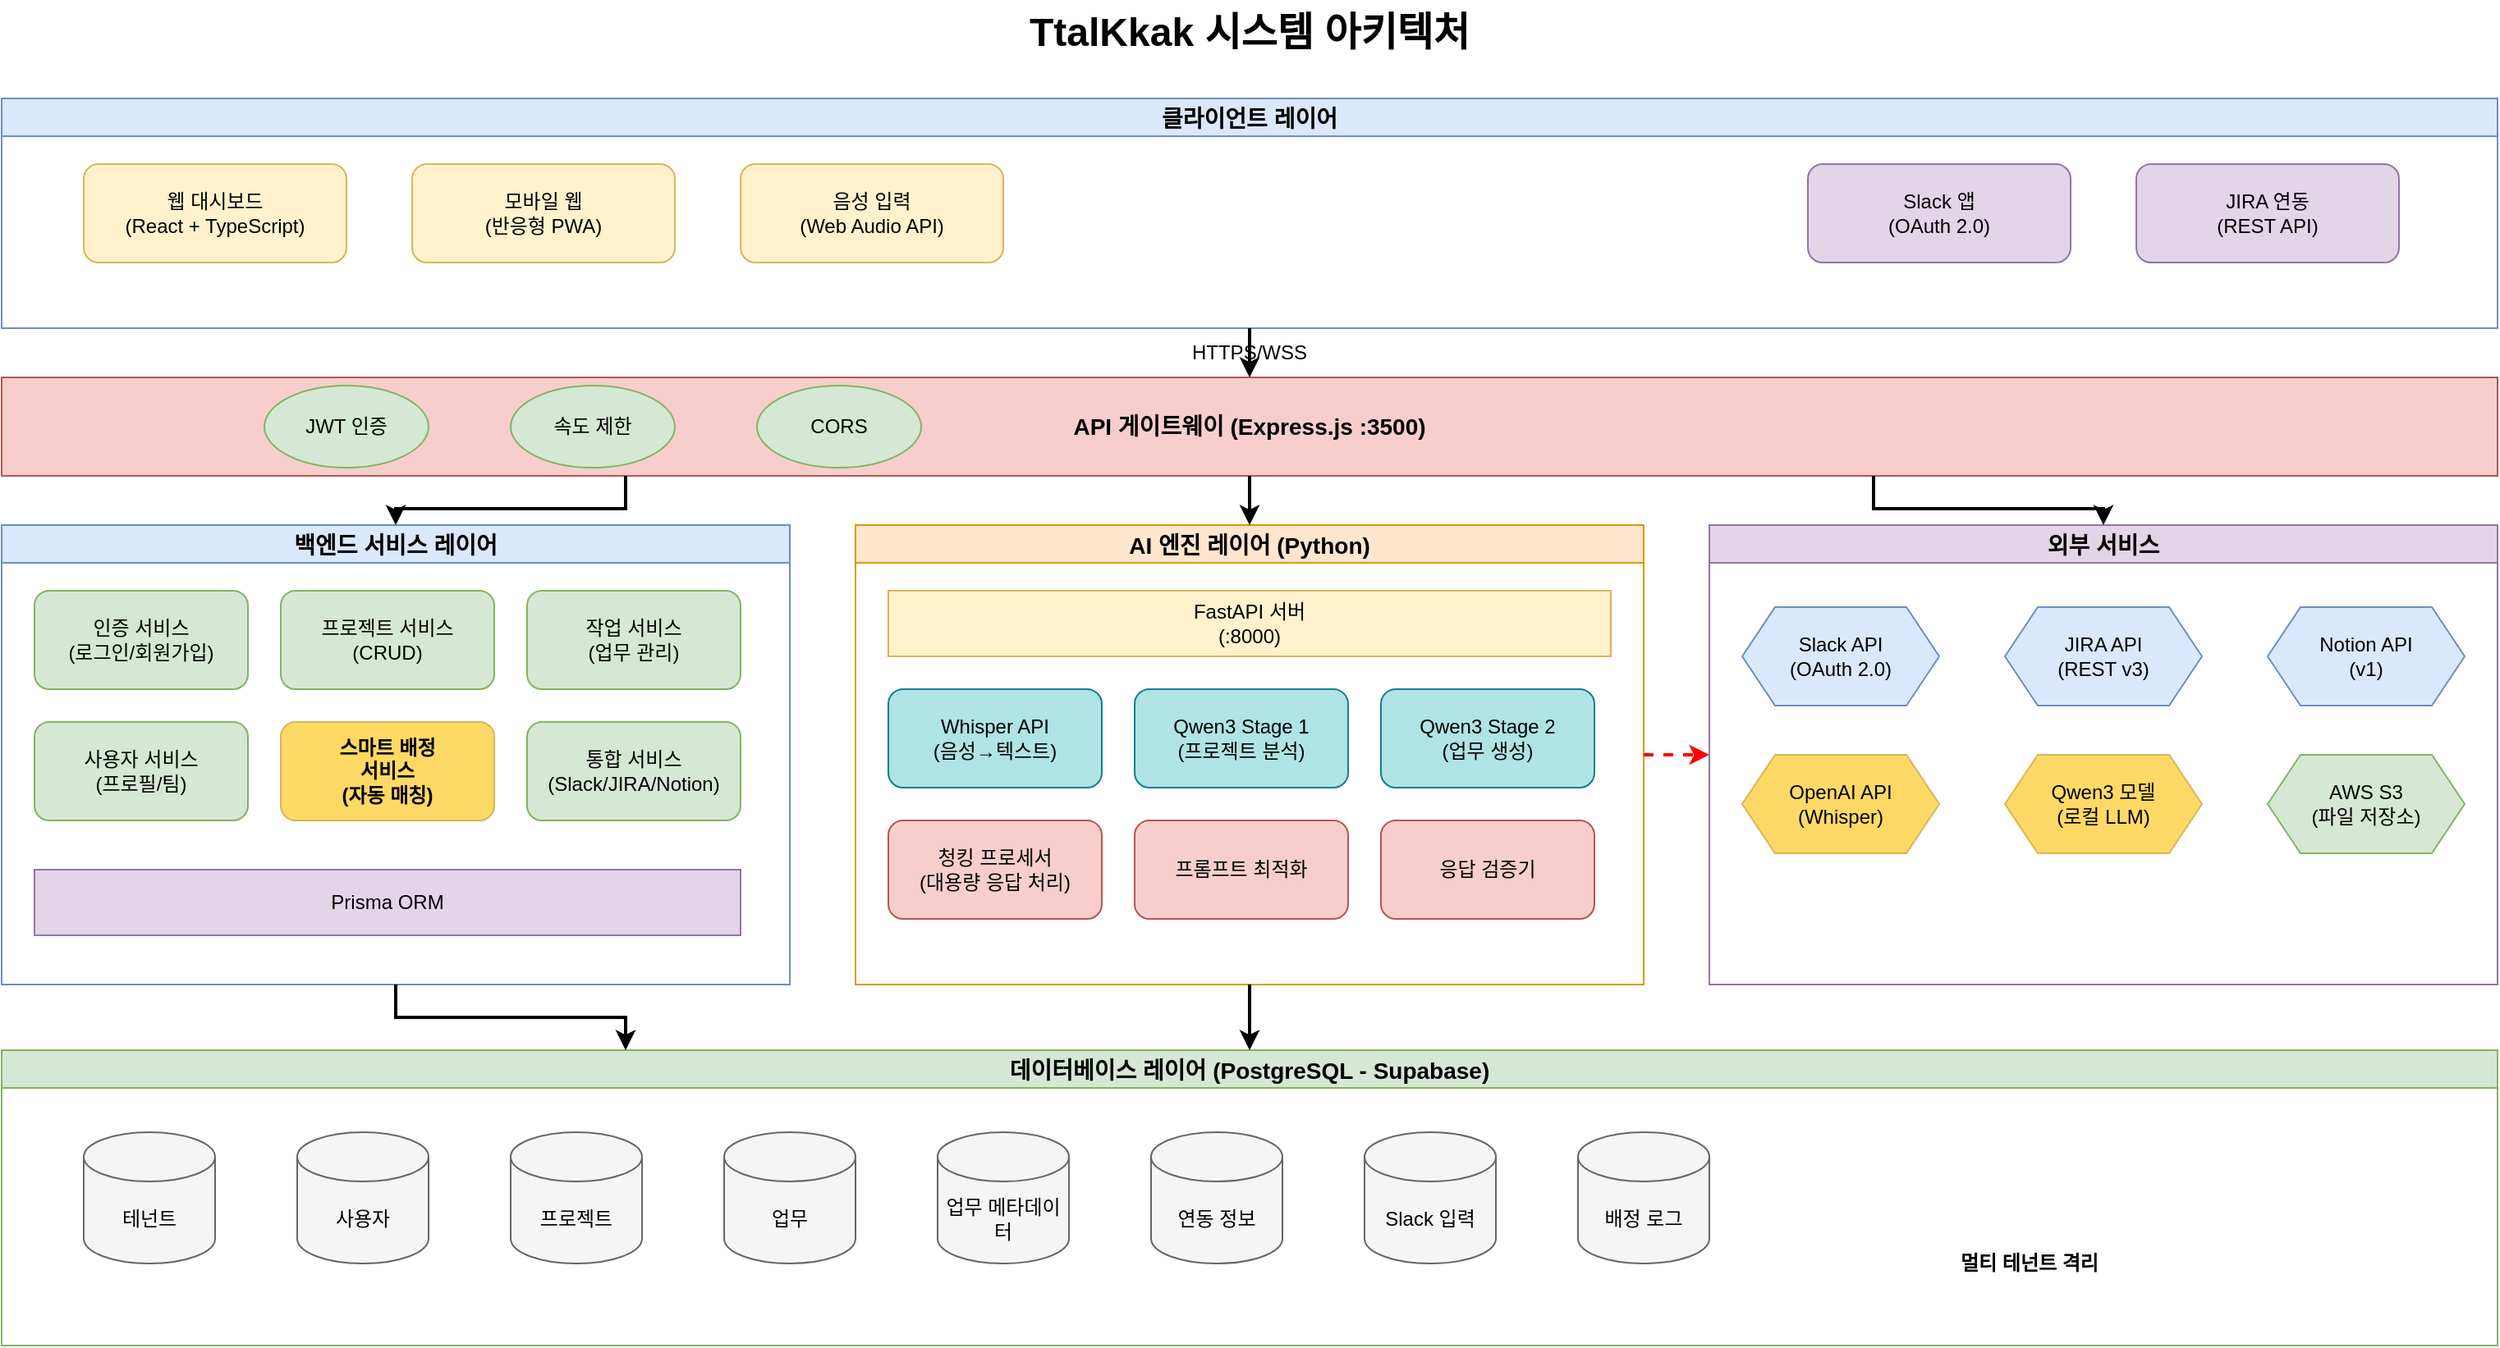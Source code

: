 <?xml version="1.0" encoding="UTF-8"?>
<mxfile version="21.1.2" type="device">
  <diagram name="TtalKkak 시스템 아키텍처" id="system-architecture">
    <mxGraphModel dx="1434" dy="794" grid="1" gridSize="10" guides="1" tooltips="1" connect="1" arrows="1" fold="1" page="1" pageScale="1" pageWidth="1600" pageHeight="900" math="0" shadow="0">
      <root>
        <mxCell id="0" />
        <mxCell id="1" parent="0" />
        
        <!-- Title -->
        <mxCell id="title-1" value="TtalKkak 시스템 아키텍처" style="text;html=1;strokeColor=none;fillColor=none;align=center;verticalAlign=middle;whiteSpace=wrap;rounded=0;fontSize=24;fontStyle=1" vertex="1" parent="1">
          <mxGeometry x="650" y="20" width="300" height="40" as="geometry" />
        </mxCell>
        
        <!-- Client Layer -->
        <mxCell id="client-layer" value="클라이언트 레이어" style="swimlane;fillColor=#dae8fc;strokeColor=#6c8ebf;fontSize=14;fontStyle=1" vertex="1" parent="1">
          <mxGeometry x="40" y="80" width="1520" height="140" as="geometry" />
        </mxCell>
        
        <mxCell id="web-dashboard" value="웹 대시보드&#xa;(React + TypeScript)" style="rounded=1;whiteSpace=wrap;html=1;fillColor=#fff2cc;strokeColor=#d6b656;" vertex="1" parent="client-layer">
          <mxGeometry x="50" y="40" width="160" height="60" as="geometry" />
        </mxCell>
        
        <mxCell id="mobile-web" value="모바일 웹&#xa;(반응형 PWA)" style="rounded=1;whiteSpace=wrap;html=1;fillColor=#fff2cc;strokeColor=#d6b656;" vertex="1" parent="client-layer">
          <mxGeometry x="250" y="40" width="160" height="60" as="geometry" />
        </mxCell>
        
        <mxCell id="voice-input" value="음성 입력&#xa;(Web Audio API)" style="rounded=1;whiteSpace=wrap;html=1;fillColor=#fff2cc;strokeColor=#d6b656;" vertex="1" parent="client-layer">
          <mxGeometry x="450" y="40" width="160" height="60" as="geometry" />
        </mxCell>
        
        <mxCell id="slack-client" value="Slack 앱&#xa;(OAuth 2.0)" style="rounded=1;whiteSpace=wrap;html=1;fillColor=#e1d5e7;strokeColor=#9673a6;" vertex="1" parent="client-layer">
          <mxGeometry x="1100" y="40" width="160" height="60" as="geometry" />
        </mxCell>
        
        <mxCell id="jira-client" value="JIRA 연동&#xa;(REST API)" style="rounded=1;whiteSpace=wrap;html=1;fillColor=#e1d5e7;strokeColor=#9673a6;" vertex="1" parent="client-layer">
          <mxGeometry x="1300" y="40" width="160" height="60" as="geometry" />
        </mxCell>
        
        <!-- API Gateway -->
        <mxCell id="api-gateway" value="API 게이트웨이 (Express.js :3500)" style="rounded=0;whiteSpace=wrap;html=1;fillColor=#f8cecc;strokeColor=#b85450;fontSize=14;fontStyle=1" vertex="1" parent="1">
          <mxGeometry x="40" y="250" width="1520" height="60" as="geometry" />
        </mxCell>
        
        <mxCell id="jwt-auth" value="JWT 인증" style="ellipse;whiteSpace=wrap;html=1;fillColor=#d5e8d4;strokeColor=#82b366;" vertex="1" parent="1">
          <mxGeometry x="200" y="255" width="100" height="50" as="geometry" />
        </mxCell>
        
        <mxCell id="rate-limit" value="속도 제한" style="ellipse;whiteSpace=wrap;html=1;fillColor=#d5e8d4;strokeColor=#82b366;" vertex="1" parent="1">
          <mxGeometry x="350" y="255" width="100" height="50" as="geometry" />
        </mxCell>
        
        <mxCell id="cors" value="CORS" style="ellipse;whiteSpace=wrap;html=1;fillColor=#d5e8d4;strokeColor=#82b366;" vertex="1" parent="1">
          <mxGeometry x="500" y="255" width="100" height="50" as="geometry" />
        </mxCell>
        
        <!-- Backend Services Layer -->
        <mxCell id="backend-layer" value="백엔드 서비스 레이어" style="swimlane;fillColor=#dae8fc;strokeColor=#6c8ebf;fontSize=14;fontStyle=1" vertex="1" parent="1">
          <mxGeometry x="40" y="340" width="480" height="280" as="geometry" />
        </mxCell>
        
        <mxCell id="auth-service" value="인증 서비스&#xa;(로그인/회원가입)" style="rounded=1;whiteSpace=wrap;html=1;fillColor=#d5e8d4;strokeColor=#82b366;" vertex="1" parent="backend-layer">
          <mxGeometry x="20" y="40" width="130" height="60" as="geometry" />
        </mxCell>
        
        <mxCell id="project-service" value="프로젝트 서비스&#xa;(CRUD)" style="rounded=1;whiteSpace=wrap;html=1;fillColor=#d5e8d4;strokeColor=#82b366;" vertex="1" parent="backend-layer">
          <mxGeometry x="170" y="40" width="130" height="60" as="geometry" />
        </mxCell>
        
        <mxCell id="task-service" value="작업 서비스&#xa;(업무 관리)" style="rounded=1;whiteSpace=wrap;html=1;fillColor=#d5e8d4;strokeColor=#82b366;" vertex="1" parent="backend-layer">
          <mxGeometry x="320" y="40" width="130" height="60" as="geometry" />
        </mxCell>
        
        <mxCell id="user-service" value="사용자 서비스&#xa;(프로필/팀)" style="rounded=1;whiteSpace=wrap;html=1;fillColor=#d5e8d4;strokeColor=#82b366;" vertex="1" parent="backend-layer">
          <mxGeometry x="20" y="120" width="130" height="60" as="geometry" />
        </mxCell>
        
        <mxCell id="smart-assignment" value="스마트 배정&#xa;서비스&#xa;(자동 매칭)" style="rounded=1;whiteSpace=wrap;html=1;fillColor=#ffd966;strokeColor=#d6b656;fontStyle=1" vertex="1" parent="backend-layer">
          <mxGeometry x="170" y="120" width="130" height="60" as="geometry" />
        </mxCell>
        
        <mxCell id="integration-service" value="통합 서비스&#xa;(Slack/JIRA/Notion)" style="rounded=1;whiteSpace=wrap;html=1;fillColor=#d5e8d4;strokeColor=#82b366;" vertex="1" parent="backend-layer">
          <mxGeometry x="320" y="120" width="130" height="60" as="geometry" />
        </mxCell>
        
        <mxCell id="prisma-orm" value="Prisma ORM" style="rounded=0;whiteSpace=wrap;html=1;fillColor=#e1d5e7;strokeColor=#9673a6;" vertex="1" parent="backend-layer">
          <mxGeometry x="20" y="210" width="430" height="40" as="geometry" />
        </mxCell>
        
        <!-- AI Engine Layer -->
        <mxCell id="ai-layer" value="AI 엔진 레이어 (Python)" style="swimlane;fillColor=#ffe6cc;strokeColor=#d79b00;fontSize=14;fontStyle=1" vertex="1" parent="1">
          <mxGeometry x="560" y="340" width="480" height="280" as="geometry" />
        </mxCell>
        
        <mxCell id="fastapi" value="FastAPI 서버&#xa;(:8000)" style="rounded=0;whiteSpace=wrap;html=1;fillColor=#fff2cc;strokeColor=#d6b656;" vertex="1" parent="ai-layer">
          <mxGeometry x="20" y="40" width="440" height="40" as="geometry" />
        </mxCell>
        
        <mxCell id="whisper-api" value="Whisper API&#xa;(음성→텍스트)" style="rounded=1;whiteSpace=wrap;html=1;fillColor=#b0e3e6;strokeColor=#0e8088;" vertex="1" parent="ai-layer">
          <mxGeometry x="20" y="100" width="130" height="60" as="geometry" />
        </mxCell>
        
        <mxCell id="qwen-stage1" value="Qwen3 Stage 1&#xa;(프로젝트 분석)" style="rounded=1;whiteSpace=wrap;html=1;fillColor=#b0e3e6;strokeColor=#0e8088;" vertex="1" parent="ai-layer">
          <mxGeometry x="170" y="100" width="130" height="60" as="geometry" />
        </mxCell>
        
        <mxCell id="qwen-stage2" value="Qwen3 Stage 2&#xa;(업무 생성)" style="rounded=1;whiteSpace=wrap;html=1;fillColor=#b0e3e6;strokeColor=#0e8088;" vertex="1" parent="ai-layer">
          <mxGeometry x="320" y="100" width="130" height="60" as="geometry" />
        </mxCell>
        
        <mxCell id="chunking" value="청킹 프로세서&#xa;(대용량 응답 처리)" style="rounded=1;whiteSpace=wrap;html=1;fillColor=#f8cecc;strokeColor=#b85450;" vertex="1" parent="ai-layer">
          <mxGeometry x="20" y="180" width="130" height="60" as="geometry" />
        </mxCell>
        
        <mxCell id="prompt-optimizer" value="프롬프트 최적화" style="rounded=1;whiteSpace=wrap;html=1;fillColor=#f8cecc;strokeColor=#b85450;" vertex="1" parent="ai-layer">
          <mxGeometry x="170" y="180" width="130" height="60" as="geometry" />
        </mxCell>
        
        <mxCell id="response-validator" value="응답 검증기" style="rounded=1;whiteSpace=wrap;html=1;fillColor=#f8cecc;strokeColor=#b85450;" vertex="1" parent="ai-layer">
          <mxGeometry x="320" y="180" width="130" height="60" as="geometry" />
        </mxCell>
        
        <!-- External Services -->
        <mxCell id="external-layer" value="외부 서비스" style="swimlane;fillColor=#e1d5e7;strokeColor=#9673a6;fontSize=14;fontStyle=1" vertex="1" parent="1">
          <mxGeometry x="1080" y="340" width="480" height="280" as="geometry" />
        </mxCell>
        
        <mxCell id="slack-api" value="Slack API&#xa;(OAuth 2.0)" style="shape=hexagon;perimeter=hexagonPerimeter2;whiteSpace=wrap;html=1;fixedSize=1;fillColor=#dae8fc;strokeColor=#6c8ebf;" vertex="1" parent="external-layer">
          <mxGeometry x="20" y="50" width="120" height="60" as="geometry" />
        </mxCell>
        
        <mxCell id="jira-api" value="JIRA API&#xa;(REST v3)" style="shape=hexagon;perimeter=hexagonPerimeter2;whiteSpace=wrap;html=1;fixedSize=1;fillColor=#dae8fc;strokeColor=#6c8ebf;" vertex="1" parent="external-layer">
          <mxGeometry x="180" y="50" width="120" height="60" as="geometry" />
        </mxCell>
        
        <mxCell id="notion-api" value="Notion API&#xa;(v1)" style="shape=hexagon;perimeter=hexagonPerimeter2;whiteSpace=wrap;html=1;fixedSize=1;fillColor=#dae8fc;strokeColor=#6c8ebf;" vertex="1" parent="external-layer">
          <mxGeometry x="340" y="50" width="120" height="60" as="geometry" />
        </mxCell>
        
        <mxCell id="openai-api" value="OpenAI API&#xa;(Whisper)" style="shape=hexagon;perimeter=hexagonPerimeter2;whiteSpace=wrap;html=1;fixedSize=1;fillColor=#ffd966;strokeColor=#d6b656;" vertex="1" parent="external-layer">
          <mxGeometry x="20" y="140" width="120" height="60" as="geometry" />
        </mxCell>
        
        <mxCell id="qwen-api" value="Qwen3 모델&#xa;(로컬 LLM)" style="shape=hexagon;perimeter=hexagonPerimeter2;whiteSpace=wrap;html=1;fixedSize=1;fillColor=#ffd966;strokeColor=#d6b656;" vertex="1" parent="external-layer">
          <mxGeometry x="180" y="140" width="120" height="60" as="geometry" />
        </mxCell>
        
        <mxCell id="aws-s3" value="AWS S3&#xa;(파일 저장소)" style="shape=hexagon;perimeter=hexagonPerimeter2;whiteSpace=wrap;html=1;fixedSize=1;fillColor=#d5e8d4;strokeColor=#82b366;" vertex="1" parent="external-layer">
          <mxGeometry x="340" y="140" width="120" height="60" as="geometry" />
        </mxCell>
        
        <!-- Database Layer -->
        <mxCell id="db-layer" value="데이터베이스 레이어 (PostgreSQL - Supabase)" style="swimlane;fillColor=#d5e8d4;strokeColor=#82b366;fontSize=14;fontStyle=1" vertex="1" parent="1">
          <mxGeometry x="40" y="660" width="1520" height="180" as="geometry" />
        </mxCell>
        
        <mxCell id="tenant-table" value="테넌트" style="shape=cylinder3;whiteSpace=wrap;html=1;boundedLbl=1;backgroundOutline=1;size=15;fillColor=#f5f5f5;strokeColor=#666666;" vertex="1" parent="db-layer">
          <mxGeometry x="50" y="50" width="80" height="80" as="geometry" />
        </mxCell>
        
        <mxCell id="user-table" value="사용자" style="shape=cylinder3;whiteSpace=wrap;html=1;boundedLbl=1;backgroundOutline=1;size=15;fillColor=#f5f5f5;strokeColor=#666666;" vertex="1" parent="db-layer">
          <mxGeometry x="180" y="50" width="80" height="80" as="geometry" />
        </mxCell>
        
        <mxCell id="project-table" value="프로젝트" style="shape=cylinder3;whiteSpace=wrap;html=1;boundedLbl=1;backgroundOutline=1;size=15;fillColor=#f5f5f5;strokeColor=#666666;" vertex="1" parent="db-layer">
          <mxGeometry x="310" y="50" width="80" height="80" as="geometry" />
        </mxCell>
        
        <mxCell id="task-table" value="업무" style="shape=cylinder3;whiteSpace=wrap;html=1;boundedLbl=1;backgroundOutline=1;size=15;fillColor=#f5f5f5;strokeColor=#666666;" vertex="1" parent="db-layer">
          <mxGeometry x="440" y="50" width="80" height="80" as="geometry" />
        </mxCell>
        
        <mxCell id="task-metadata" value="업무 메타데이터" style="shape=cylinder3;whiteSpace=wrap;html=1;boundedLbl=1;backgroundOutline=1;size=15;fillColor=#f5f5f5;strokeColor=#666666;" vertex="1" parent="db-layer">
          <mxGeometry x="570" y="50" width="80" height="80" as="geometry" />
        </mxCell>
        
        <mxCell id="integration-table" value="연동 정보" style="shape=cylinder3;whiteSpace=wrap;html=1;boundedLbl=1;backgroundOutline=1;size=15;fillColor=#f5f5f5;strokeColor=#666666;" vertex="1" parent="db-layer">
          <mxGeometry x="700" y="50" width="80" height="80" as="geometry" />
        </mxCell>
        
        <mxCell id="slack-input" value="Slack 입력" style="shape=cylinder3;whiteSpace=wrap;html=1;boundedLbl=1;backgroundOutline=1;size=15;fillColor=#f5f5f5;strokeColor=#666666;" vertex="1" parent="db-layer">
          <mxGeometry x="830" y="50" width="80" height="80" as="geometry" />
        </mxCell>
        
        <mxCell id="assignment-log" value="배정 로그" style="shape=cylinder3;whiteSpace=wrap;html=1;boundedLbl=1;backgroundOutline=1;size=15;fillColor=#f5f5f5;strokeColor=#666666;" vertex="1" parent="db-layer">
          <mxGeometry x="960" y="50" width="80" height="80" as="geometry" />
        </mxCell>
        
        <!-- Connections -->
        <mxCell id="arrow1" style="edgeStyle=orthogonalEdgeStyle;rounded=0;orthogonalLoop=1;jettySize=auto;html=1;exitX=0.5;exitY=1;exitDx=0;exitDy=0;entryX=0.5;entryY=0;entryDx=0;entryDy=0;strokeWidth=2;strokeColor=#000000;" edge="1" parent="1" source="client-layer" target="api-gateway">
          <mxGeometry relative="1" as="geometry" />
        </mxCell>
        
        <mxCell id="arrow2" style="edgeStyle=orthogonalEdgeStyle;rounded=0;orthogonalLoop=1;jettySize=auto;html=1;exitX=0.25;exitY=1;exitDx=0;exitDy=0;entryX=0.5;entryY=0;entryDx=0;entryDy=0;strokeWidth=2;strokeColor=#000000;" edge="1" parent="1" source="api-gateway" target="backend-layer">
          <mxGeometry relative="1" as="geometry" />
        </mxCell>
        
        <mxCell id="arrow3" style="edgeStyle=orthogonalEdgeStyle;rounded=0;orthogonalLoop=1;jettySize=auto;html=1;exitX=0.5;exitY=1;exitDx=0;exitDy=0;entryX=0.5;entryY=0;entryDx=0;entryDy=0;strokeWidth=2;strokeColor=#000000;" edge="1" parent="1" source="api-gateway" target="ai-layer">
          <mxGeometry relative="1" as="geometry" />
        </mxCell>
        
        <mxCell id="arrow4" style="edgeStyle=orthogonalEdgeStyle;rounded=0;orthogonalLoop=1;jettySize=auto;html=1;exitX=0.75;exitY=1;exitDx=0;exitDy=0;entryX=0.5;entryY=0;entryDx=0;entryDy=0;strokeWidth=2;strokeColor=#000000;" edge="1" parent="1" source="api-gateway" target="external-layer">
          <mxGeometry relative="1" as="geometry" />
        </mxCell>
        
        <mxCell id="arrow5" style="edgeStyle=orthogonalEdgeStyle;rounded=0;orthogonalLoop=1;jettySize=auto;html=1;exitX=0.5;exitY=1;exitDx=0;exitDy=0;entryX=0.25;entryY=0;entryDx=0;entryDy=0;strokeWidth=2;strokeColor=#000000;" edge="1" parent="1" source="backend-layer" target="db-layer">
          <mxGeometry relative="1" as="geometry" />
        </mxCell>
        
        <mxCell id="arrow6" style="edgeStyle=orthogonalEdgeStyle;rounded=0;orthogonalLoop=1;jettySize=auto;html=1;exitX=0.5;exitY=1;exitDx=0;exitDy=0;entryX=0.5;entryY=0;entryDx=0;entryDy=0;strokeWidth=2;strokeColor=#000000;" edge="1" parent="1" source="ai-layer" target="db-layer">
          <mxGeometry relative="1" as="geometry" />
        </mxCell>
        
        <mxCell id="arrow7" style="edgeStyle=orthogonalEdgeStyle;rounded=0;orthogonalLoop=1;jettySize=auto;html=1;exitX=1;exitY=0.5;exitDx=0;exitDy=0;entryX=0;entryY=0.5;entryDx=0;entryDy=0;strokeWidth=2;strokeColor=#FF0000;dashed=1;" edge="1" parent="1" source="ai-layer" target="external-layer">
          <mxGeometry relative="1" as="geometry" />
        </mxCell>
        
        <!-- Labels -->
        <mxCell id="label1" value="HTTPS/WSS" style="text;html=1;strokeColor=none;fillColor=none;align=center;verticalAlign=middle;whiteSpace=wrap;rounded=0;" vertex="1" parent="1">
          <mxGeometry x="750" y="225" width="100" height="20" as="geometry" />
        </mxCell>
        
        <mxCell id="label2" value="멀티 테넌트 격리" style="text;html=1;strokeColor=none;fillColor=none;align=center;verticalAlign=middle;whiteSpace=wrap;rounded=0;fontStyle=1" vertex="1" parent="1">
          <mxGeometry x="1200" y="780" width="150" height="20" as="geometry" />
        </mxCell>
        
      </root>
    </mxGraphModel>
  </diagram>
</mxfile>